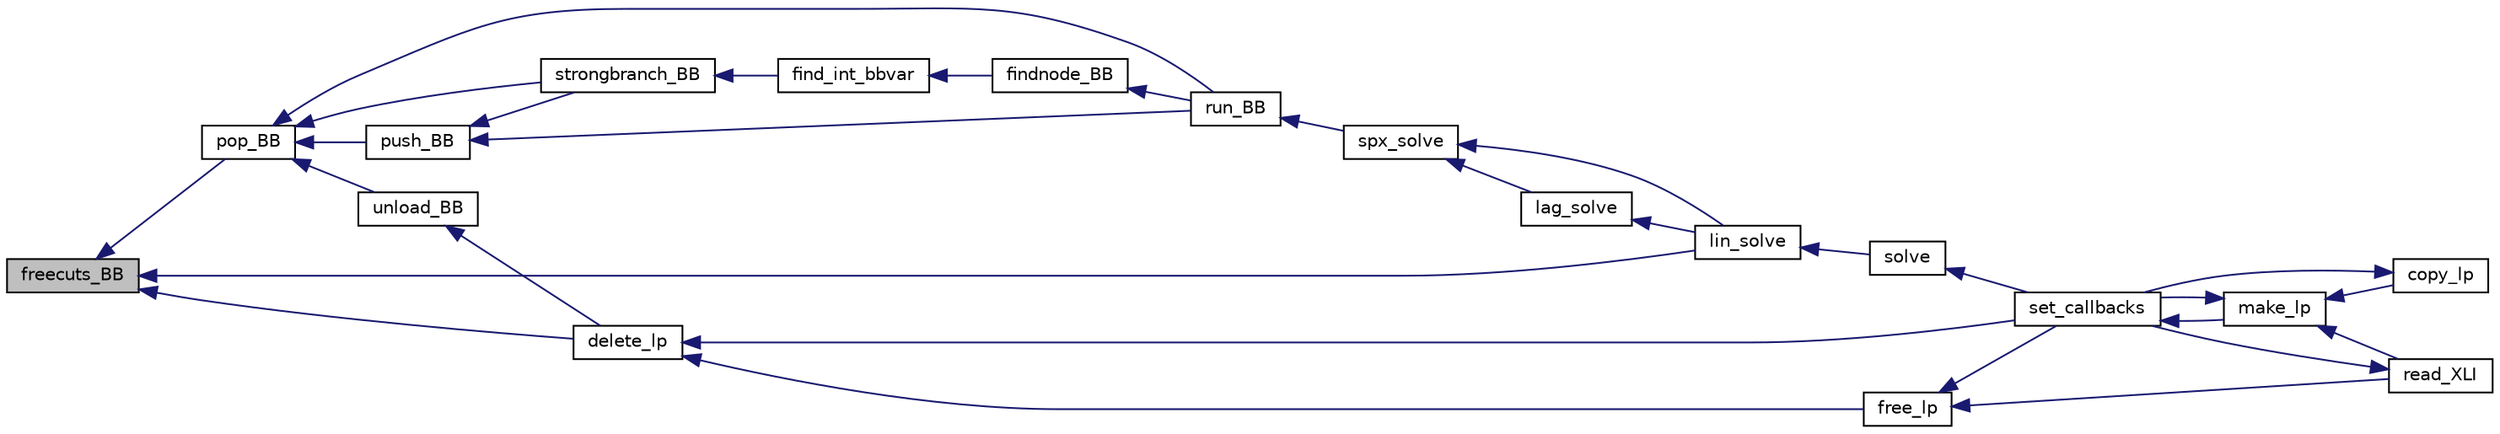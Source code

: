 digraph "freecuts_BB"
{
  edge [fontname="Helvetica",fontsize="10",labelfontname="Helvetica",labelfontsize="10"];
  node [fontname="Helvetica",fontsize="10",shape=record];
  rankdir="LR";
  Node380 [label="freecuts_BB",height=0.2,width=0.4,color="black", fillcolor="grey75", style="filled", fontcolor="black"];
  Node380 -> Node381 [dir="back",color="midnightblue",fontsize="10",style="solid",fontname="Helvetica"];
  Node381 [label="delete_lp",height=0.2,width=0.4,color="black", fillcolor="white", style="filled",URL="$df/df7/lp__lib_8h.html#af9cd97825f0cd436b3c3fc3bdf1c82b8"];
  Node381 -> Node382 [dir="back",color="midnightblue",fontsize="10",style="solid",fontname="Helvetica"];
  Node382 [label="free_lp",height=0.2,width=0.4,color="black", fillcolor="white", style="filled",URL="$df/df7/lp__lib_8h.html#a8ea5effebbfa9ce4844bb713471a7aa1"];
  Node382 -> Node383 [dir="back",color="midnightblue",fontsize="10",style="solid",fontname="Helvetica"];
  Node383 [label="set_callbacks",height=0.2,width=0.4,color="black", fillcolor="white", style="filled",URL="$df/df7/lp__lib_8h.html#a929e8acb9704f61e16927c915c15cd07"];
  Node383 -> Node384 [dir="back",color="midnightblue",fontsize="10",style="solid",fontname="Helvetica"];
  Node384 [label="make_lp",height=0.2,width=0.4,color="black", fillcolor="white", style="filled",URL="$df/df7/lp__lib_8h.html#a68a0333d84dd944f67e2a0ec72e346a9"];
  Node384 -> Node385 [dir="back",color="midnightblue",fontsize="10",style="solid",fontname="Helvetica"];
  Node385 [label="copy_lp",height=0.2,width=0.4,color="black", fillcolor="white", style="filled",URL="$df/df7/lp__lib_8h.html#aca83ecdbc200b414db491306f3070ae9"];
  Node385 -> Node383 [dir="back",color="midnightblue",fontsize="10",style="solid",fontname="Helvetica"];
  Node384 -> Node383 [dir="back",color="midnightblue",fontsize="10",style="solid",fontname="Helvetica"];
  Node384 -> Node386 [dir="back",color="midnightblue",fontsize="10",style="solid",fontname="Helvetica"];
  Node386 [label="read_XLI",height=0.2,width=0.4,color="black", fillcolor="white", style="filled",URL="$df/df7/lp__lib_8h.html#a351dd803960ab0dae2b39f2c65d3a58d"];
  Node386 -> Node383 [dir="back",color="midnightblue",fontsize="10",style="solid",fontname="Helvetica"];
  Node382 -> Node386 [dir="back",color="midnightblue",fontsize="10",style="solid",fontname="Helvetica"];
  Node381 -> Node383 [dir="back",color="midnightblue",fontsize="10",style="solid",fontname="Helvetica"];
  Node380 -> Node387 [dir="back",color="midnightblue",fontsize="10",style="solid",fontname="Helvetica"];
  Node387 [label="pop_BB",height=0.2,width=0.4,color="black", fillcolor="white", style="filled",URL="$d1/dbf/lp__mipbb_8h.html#a12d4ce8c9c1f517eda97e5101d0a70e6"];
  Node387 -> Node388 [dir="back",color="midnightblue",fontsize="10",style="solid",fontname="Helvetica"];
  Node388 [label="unload_BB",height=0.2,width=0.4,color="black", fillcolor="white", style="filled",URL="$df/df7/lp__lib_8h.html#a7f4e2ea06956065e514cd0902830dc99"];
  Node388 -> Node381 [dir="back",color="midnightblue",fontsize="10",style="solid",fontname="Helvetica"];
  Node387 -> Node389 [dir="back",color="midnightblue",fontsize="10",style="solid",fontname="Helvetica"];
  Node389 [label="push_BB",height=0.2,width=0.4,color="black", fillcolor="white", style="filled",URL="$d1/dbf/lp__mipbb_8h.html#a29fef70f6e599c3d0961c052d6a780df"];
  Node389 -> Node390 [dir="back",color="midnightblue",fontsize="10",style="solid",fontname="Helvetica"];
  Node390 [label="strongbranch_BB",height=0.2,width=0.4,color="black", fillcolor="white", style="filled",URL="$d1/dbf/lp__mipbb_8h.html#a14912803f02db21c25829df065202762"];
  Node390 -> Node391 [dir="back",color="midnightblue",fontsize="10",style="solid",fontname="Helvetica"];
  Node391 [label="find_int_bbvar",height=0.2,width=0.4,color="black", fillcolor="white", style="filled",URL="$df/df7/lp__lib_8h.html#ad6104a5cc6ae29cc1dd1327d8d36047e"];
  Node391 -> Node392 [dir="back",color="midnightblue",fontsize="10",style="solid",fontname="Helvetica"];
  Node392 [label="findnode_BB",height=0.2,width=0.4,color="black", fillcolor="white", style="filled",URL="$d1/dbf/lp__mipbb_8h.html#ad9c2614a833a1e0ab7f4425068752663"];
  Node392 -> Node393 [dir="back",color="midnightblue",fontsize="10",style="solid",fontname="Helvetica"];
  Node393 [label="run_BB",height=0.2,width=0.4,color="black", fillcolor="white", style="filled",URL="$d1/dbf/lp__mipbb_8h.html#a1d8d97b4f4f35f07e6b798f07a62e527"];
  Node393 -> Node394 [dir="back",color="midnightblue",fontsize="10",style="solid",fontname="Helvetica"];
  Node394 [label="spx_solve",height=0.2,width=0.4,color="black", fillcolor="white", style="filled",URL="$d1/d0a/lp__simplex_8h.html#a3effc8b68c1fb21095e7324d83d0dbf7"];
  Node394 -> Node395 [dir="back",color="midnightblue",fontsize="10",style="solid",fontname="Helvetica"];
  Node395 [label="lag_solve",height=0.2,width=0.4,color="black", fillcolor="white", style="filled",URL="$d1/d0a/lp__simplex_8h.html#a320e9e82c06466267a7cb7844c7767b8"];
  Node395 -> Node396 [dir="back",color="midnightblue",fontsize="10",style="solid",fontname="Helvetica"];
  Node396 [label="lin_solve",height=0.2,width=0.4,color="black", fillcolor="white", style="filled",URL="$d1/d0a/lp__simplex_8h.html#a794b0beb471eb7ece9a694717b65b947"];
  Node396 -> Node397 [dir="back",color="midnightblue",fontsize="10",style="solid",fontname="Helvetica"];
  Node397 [label="solve",height=0.2,width=0.4,color="black", fillcolor="white", style="filled",URL="$df/df7/lp__lib_8h.html#a0f4da3a192397e77e6fe92704d4fad3f"];
  Node397 -> Node383 [dir="back",color="midnightblue",fontsize="10",style="solid",fontname="Helvetica"];
  Node394 -> Node396 [dir="back",color="midnightblue",fontsize="10",style="solid",fontname="Helvetica"];
  Node389 -> Node393 [dir="back",color="midnightblue",fontsize="10",style="solid",fontname="Helvetica"];
  Node387 -> Node390 [dir="back",color="midnightblue",fontsize="10",style="solid",fontname="Helvetica"];
  Node387 -> Node393 [dir="back",color="midnightblue",fontsize="10",style="solid",fontname="Helvetica"];
  Node380 -> Node396 [dir="back",color="midnightblue",fontsize="10",style="solid",fontname="Helvetica"];
}
